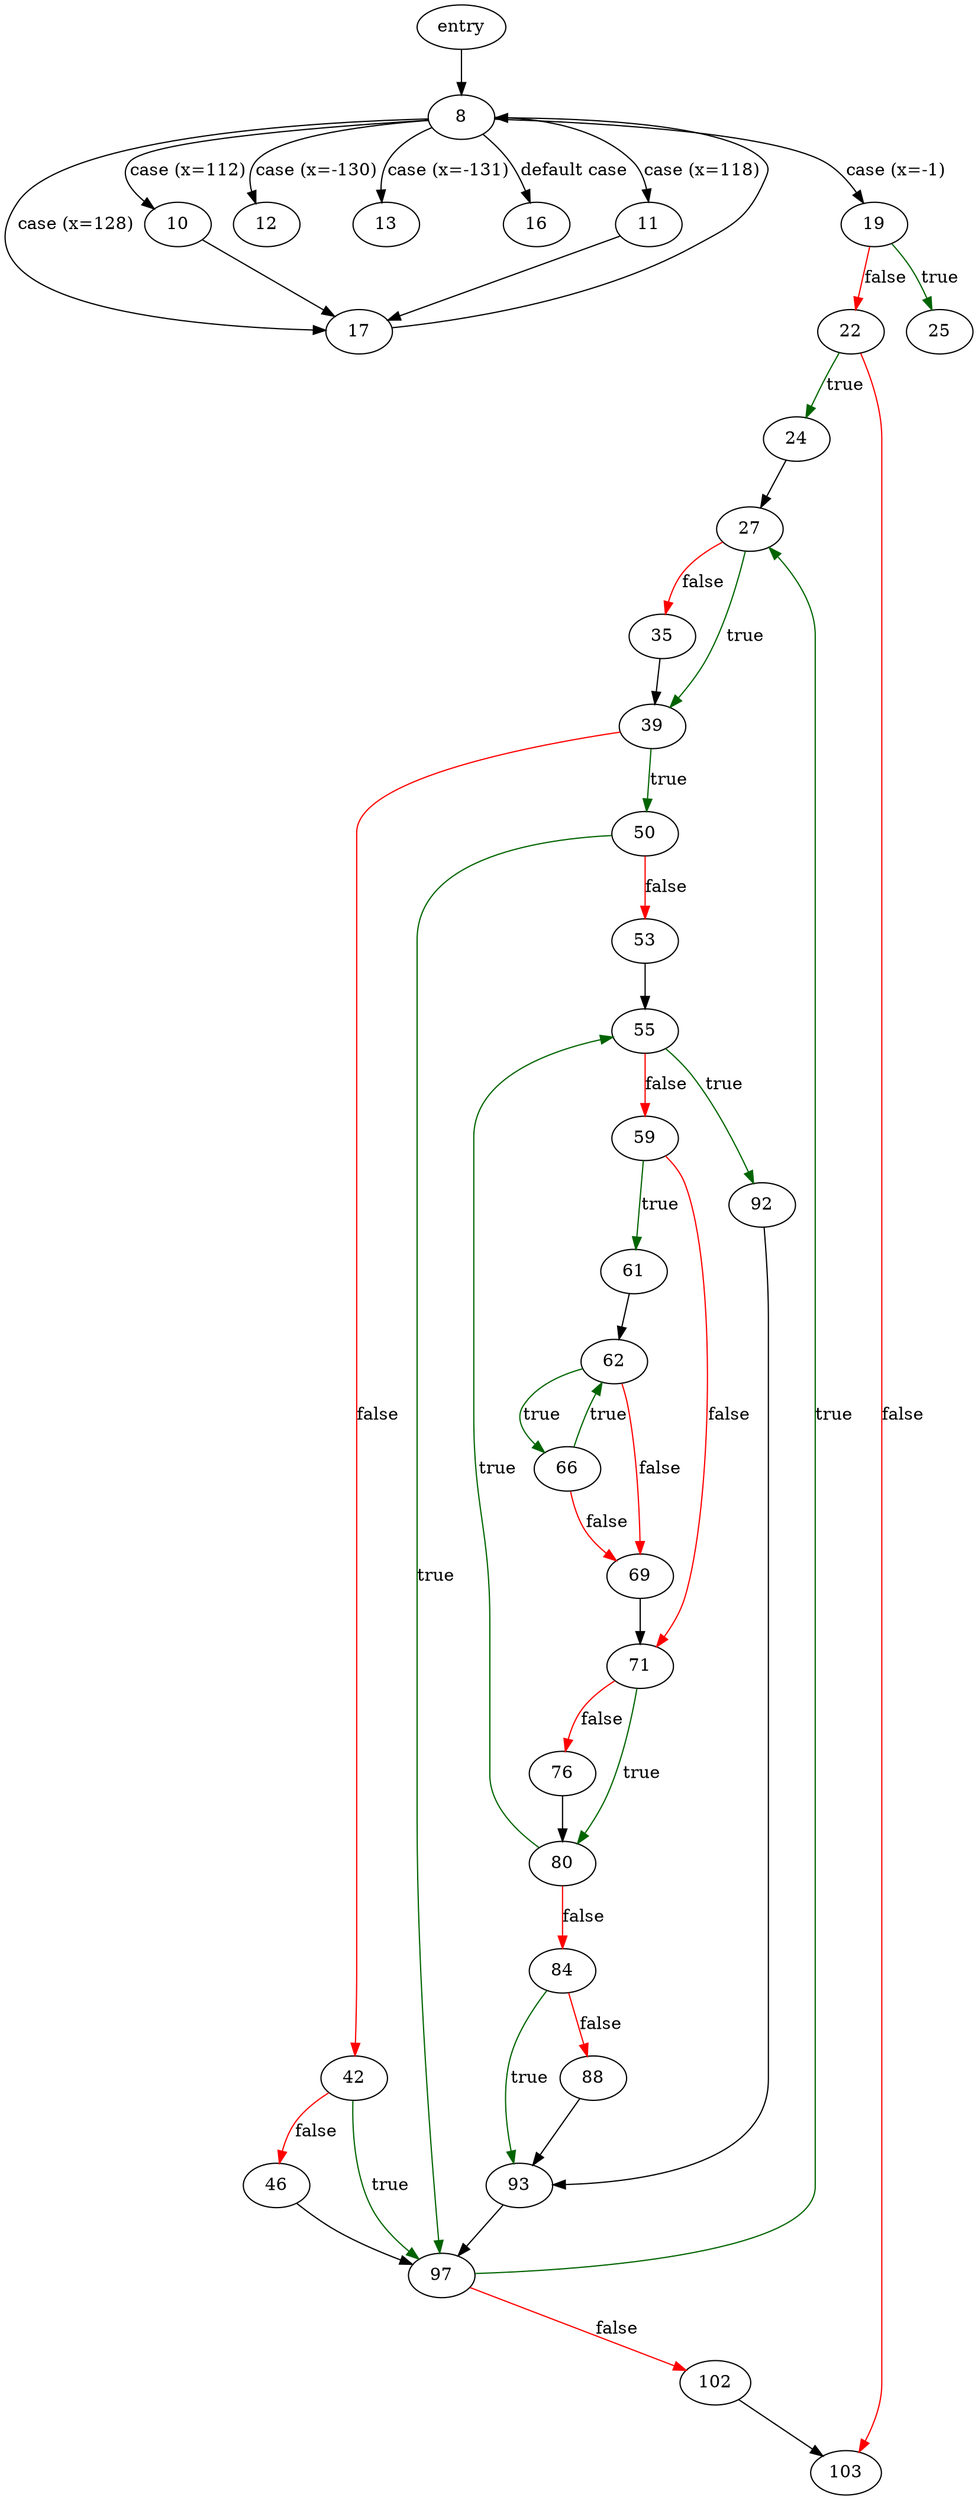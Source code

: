 digraph "main" {
	// Node definitions.
	2 [label=entry];
	8;
	10;
	11;
	12;
	13;
	16;
	17;
	19;
	22;
	24;
	25;
	27;
	35;
	39;
	42;
	46;
	50;
	53;
	55;
	59;
	61;
	62;
	66;
	69;
	71;
	76;
	80;
	84;
	88;
	92;
	93;
	97;
	102;
	103;

	// Edge definitions.
	2 -> 8;
	8 -> 10 [label="case (x=112)"];
	8 -> 11 [label="case (x=118)"];
	8 -> 12 [label="case (x=-130)"];
	8 -> 13 [label="case (x=-131)"];
	8 -> 16 [label="default case"];
	8 -> 17 [label="case (x=128)"];
	8 -> 19 [label="case (x=-1)"];
	10 -> 17;
	11 -> 17;
	17 -> 8;
	19 -> 22 [
		color=red
		label=false
	];
	19 -> 25 [
		color=darkgreen
		label=true
	];
	22 -> 24 [
		color=darkgreen
		label=true
	];
	22 -> 103 [
		color=red
		label=false
	];
	24 -> 27;
	27 -> 35 [
		color=red
		label=false
	];
	27 -> 39 [
		color=darkgreen
		label=true
	];
	35 -> 39;
	39 -> 42 [
		color=red
		label=false
	];
	39 -> 50 [
		color=darkgreen
		label=true
	];
	42 -> 46 [
		color=red
		label=false
	];
	42 -> 97 [
		color=darkgreen
		label=true
	];
	46 -> 97;
	50 -> 53 [
		color=red
		label=false
	];
	50 -> 97 [
		color=darkgreen
		label=true
	];
	53 -> 55;
	55 -> 59 [
		color=red
		label=false
	];
	55 -> 92 [
		color=darkgreen
		label=true
	];
	59 -> 61 [
		color=darkgreen
		label=true
	];
	59 -> 71 [
		color=red
		label=false
	];
	61 -> 62;
	62 -> 66 [
		color=darkgreen
		label=true
	];
	62 -> 69 [
		color=red
		label=false
	];
	66 -> 62 [
		color=darkgreen
		label=true
	];
	66 -> 69 [
		color=red
		label=false
	];
	69 -> 71;
	71 -> 76 [
		color=red
		label=false
	];
	71 -> 80 [
		color=darkgreen
		label=true
	];
	76 -> 80;
	80 -> 55 [
		color=darkgreen
		label=true
	];
	80 -> 84 [
		color=red
		label=false
	];
	84 -> 88 [
		color=red
		label=false
	];
	84 -> 93 [
		color=darkgreen
		label=true
	];
	88 -> 93;
	92 -> 93;
	93 -> 97;
	97 -> 27 [
		color=darkgreen
		label=true
	];
	97 -> 102 [
		color=red
		label=false
	];
	102 -> 103;
}